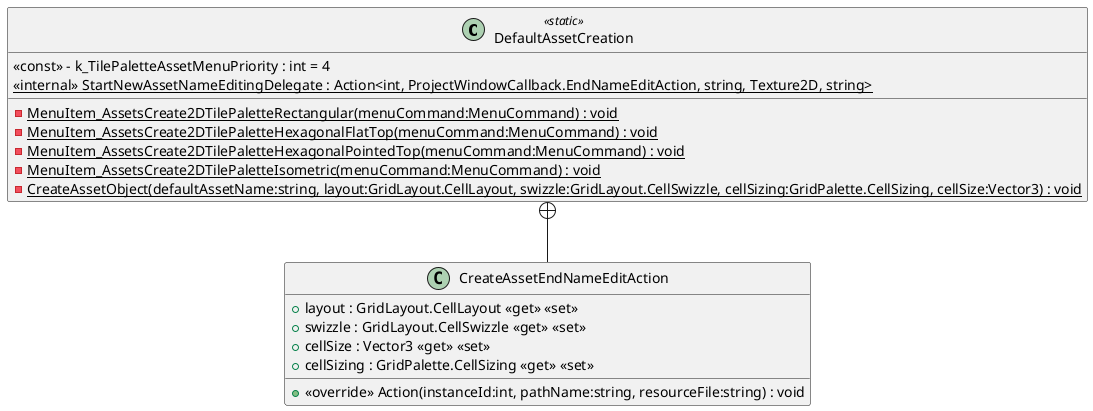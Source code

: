 @startuml
class DefaultAssetCreation <<static>> {
    <<const>> - k_TilePaletteAssetMenuPriority : int = 4
    {static} <<internal>> StartNewAssetNameEditingDelegate : Action<int, ProjectWindowCallback.EndNameEditAction, string, Texture2D, string>
    {static} - MenuItem_AssetsCreate2DTilePaletteRectangular(menuCommand:MenuCommand) : void
    {static} - MenuItem_AssetsCreate2DTilePaletteHexagonalFlatTop(menuCommand:MenuCommand) : void
    {static} - MenuItem_AssetsCreate2DTilePaletteHexagonalPointedTop(menuCommand:MenuCommand) : void
    {static} - MenuItem_AssetsCreate2DTilePaletteIsometric(menuCommand:MenuCommand) : void
    {static} - CreateAssetObject(defaultAssetName:string, layout:GridLayout.CellLayout, swizzle:GridLayout.CellSwizzle, cellSizing:GridPalette.CellSizing, cellSize:Vector3) : void
}
class CreateAssetEndNameEditAction {
    + layout : GridLayout.CellLayout <<get>> <<set>>
    + swizzle : GridLayout.CellSwizzle <<get>> <<set>>
    + cellSize : Vector3 <<get>> <<set>>
    + cellSizing : GridPalette.CellSizing <<get>> <<set>>
    + <<override>> Action(instanceId:int, pathName:string, resourceFile:string) : void
}
DefaultAssetCreation +-- CreateAssetEndNameEditAction
@enduml
